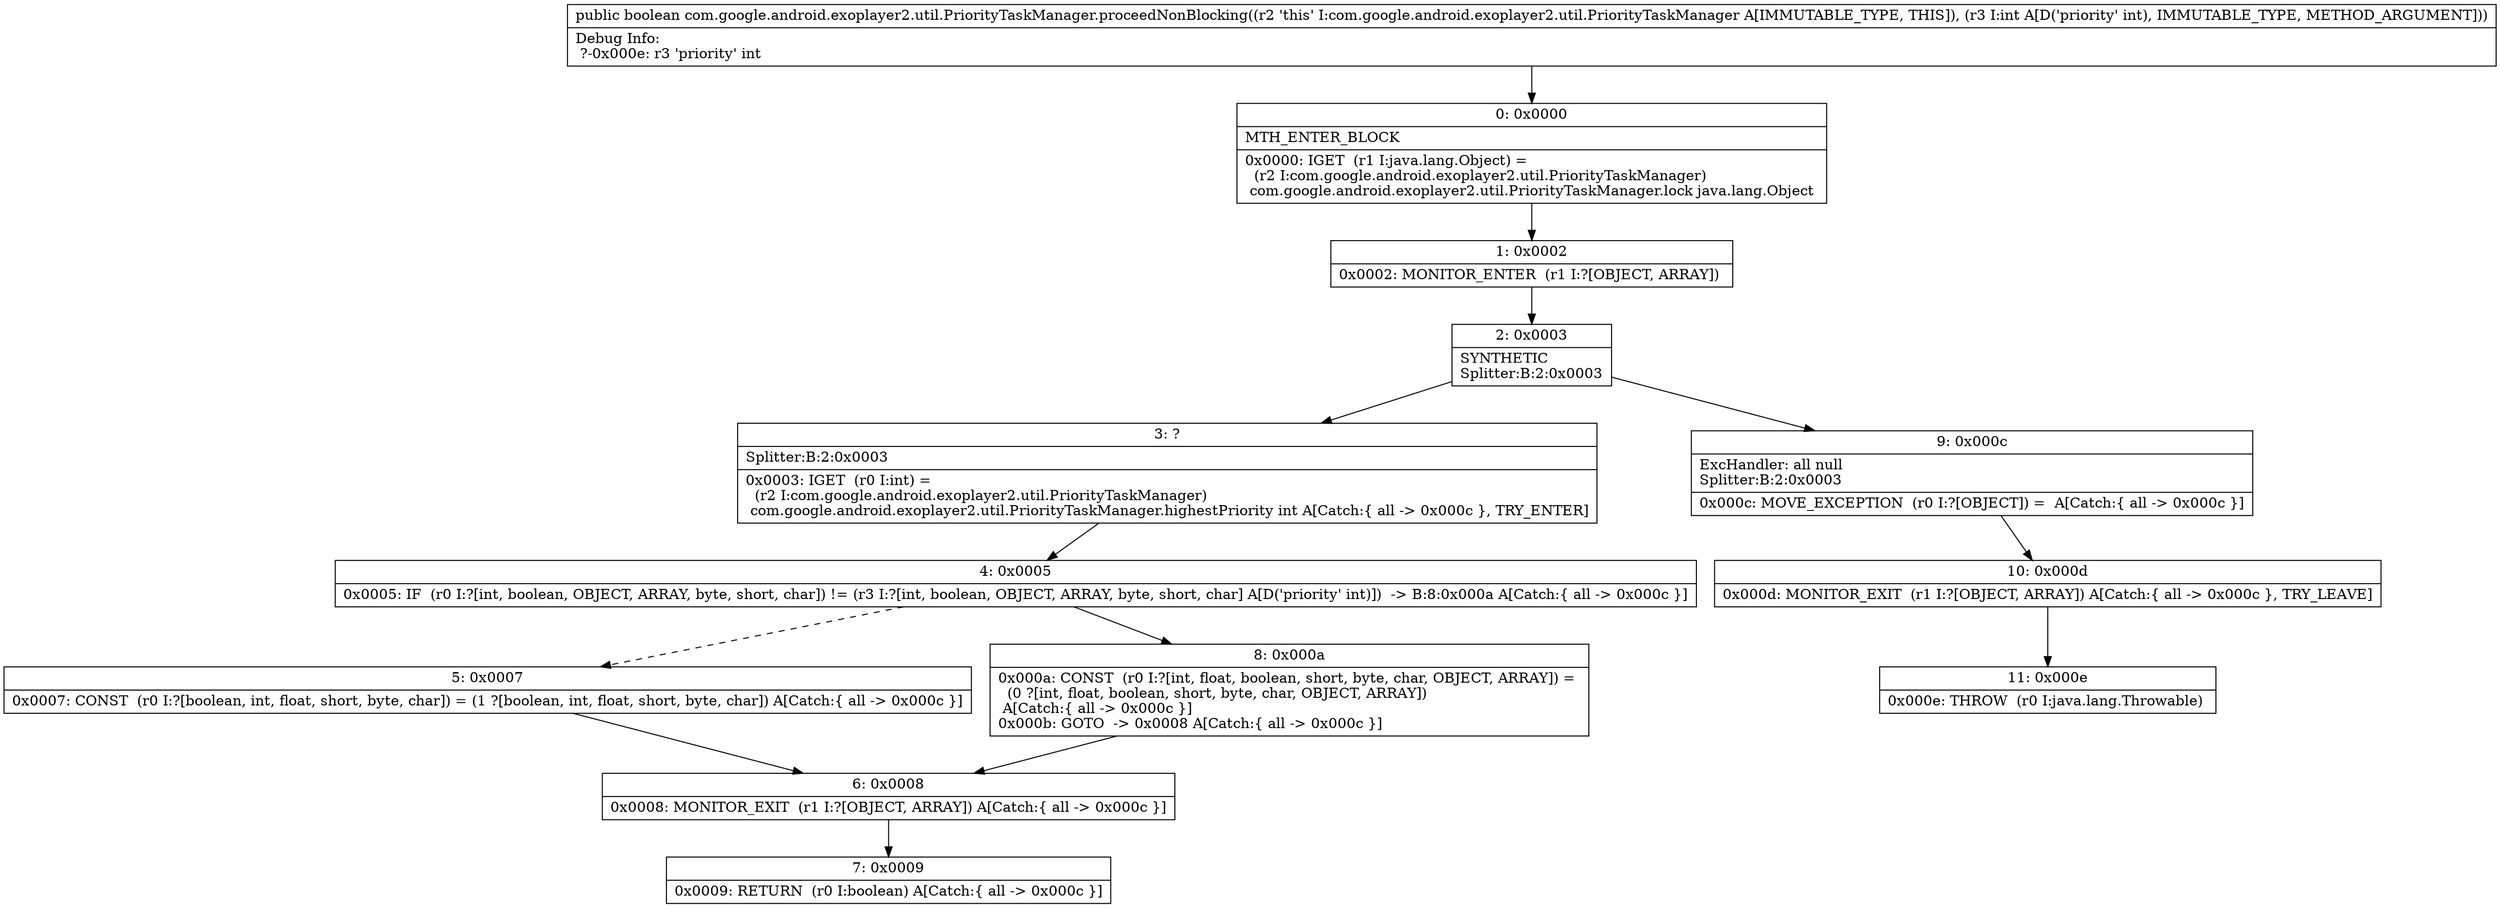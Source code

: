 digraph "CFG forcom.google.android.exoplayer2.util.PriorityTaskManager.proceedNonBlocking(I)Z" {
Node_0 [shape=record,label="{0\:\ 0x0000|MTH_ENTER_BLOCK\l|0x0000: IGET  (r1 I:java.lang.Object) = \l  (r2 I:com.google.android.exoplayer2.util.PriorityTaskManager)\l com.google.android.exoplayer2.util.PriorityTaskManager.lock java.lang.Object \l}"];
Node_1 [shape=record,label="{1\:\ 0x0002|0x0002: MONITOR_ENTER  (r1 I:?[OBJECT, ARRAY]) \l}"];
Node_2 [shape=record,label="{2\:\ 0x0003|SYNTHETIC\lSplitter:B:2:0x0003\l}"];
Node_3 [shape=record,label="{3\:\ ?|Splitter:B:2:0x0003\l|0x0003: IGET  (r0 I:int) = \l  (r2 I:com.google.android.exoplayer2.util.PriorityTaskManager)\l com.google.android.exoplayer2.util.PriorityTaskManager.highestPriority int A[Catch:\{ all \-\> 0x000c \}, TRY_ENTER]\l}"];
Node_4 [shape=record,label="{4\:\ 0x0005|0x0005: IF  (r0 I:?[int, boolean, OBJECT, ARRAY, byte, short, char]) != (r3 I:?[int, boolean, OBJECT, ARRAY, byte, short, char] A[D('priority' int)])  \-\> B:8:0x000a A[Catch:\{ all \-\> 0x000c \}]\l}"];
Node_5 [shape=record,label="{5\:\ 0x0007|0x0007: CONST  (r0 I:?[boolean, int, float, short, byte, char]) = (1 ?[boolean, int, float, short, byte, char]) A[Catch:\{ all \-\> 0x000c \}]\l}"];
Node_6 [shape=record,label="{6\:\ 0x0008|0x0008: MONITOR_EXIT  (r1 I:?[OBJECT, ARRAY]) A[Catch:\{ all \-\> 0x000c \}]\l}"];
Node_7 [shape=record,label="{7\:\ 0x0009|0x0009: RETURN  (r0 I:boolean) A[Catch:\{ all \-\> 0x000c \}]\l}"];
Node_8 [shape=record,label="{8\:\ 0x000a|0x000a: CONST  (r0 I:?[int, float, boolean, short, byte, char, OBJECT, ARRAY]) = \l  (0 ?[int, float, boolean, short, byte, char, OBJECT, ARRAY])\l A[Catch:\{ all \-\> 0x000c \}]\l0x000b: GOTO  \-\> 0x0008 A[Catch:\{ all \-\> 0x000c \}]\l}"];
Node_9 [shape=record,label="{9\:\ 0x000c|ExcHandler: all null\lSplitter:B:2:0x0003\l|0x000c: MOVE_EXCEPTION  (r0 I:?[OBJECT]) =  A[Catch:\{ all \-\> 0x000c \}]\l}"];
Node_10 [shape=record,label="{10\:\ 0x000d|0x000d: MONITOR_EXIT  (r1 I:?[OBJECT, ARRAY]) A[Catch:\{ all \-\> 0x000c \}, TRY_LEAVE]\l}"];
Node_11 [shape=record,label="{11\:\ 0x000e|0x000e: THROW  (r0 I:java.lang.Throwable) \l}"];
MethodNode[shape=record,label="{public boolean com.google.android.exoplayer2.util.PriorityTaskManager.proceedNonBlocking((r2 'this' I:com.google.android.exoplayer2.util.PriorityTaskManager A[IMMUTABLE_TYPE, THIS]), (r3 I:int A[D('priority' int), IMMUTABLE_TYPE, METHOD_ARGUMENT]))  | Debug Info:\l  ?\-0x000e: r3 'priority' int\l}"];
MethodNode -> Node_0;
Node_0 -> Node_1;
Node_1 -> Node_2;
Node_2 -> Node_3;
Node_2 -> Node_9;
Node_3 -> Node_4;
Node_4 -> Node_5[style=dashed];
Node_4 -> Node_8;
Node_5 -> Node_6;
Node_6 -> Node_7;
Node_8 -> Node_6;
Node_9 -> Node_10;
Node_10 -> Node_11;
}

